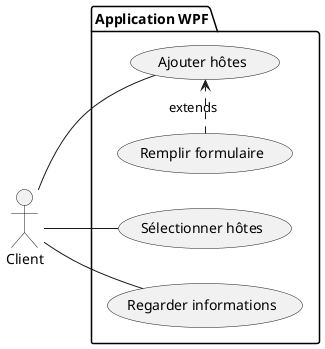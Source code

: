 @startuml
left to right direction
actor Client
package "Application WPF" {
    usecase "Ajouter hôtes" as ajout
    usecase  "Sélectionner hôtes" as selection
    usecase "Regarder informations" as regarder
    (Remplir formulaire) .> (ajout) : extends
}

Client -- ajout
Client -- selection
Client -- regarder

@enduml